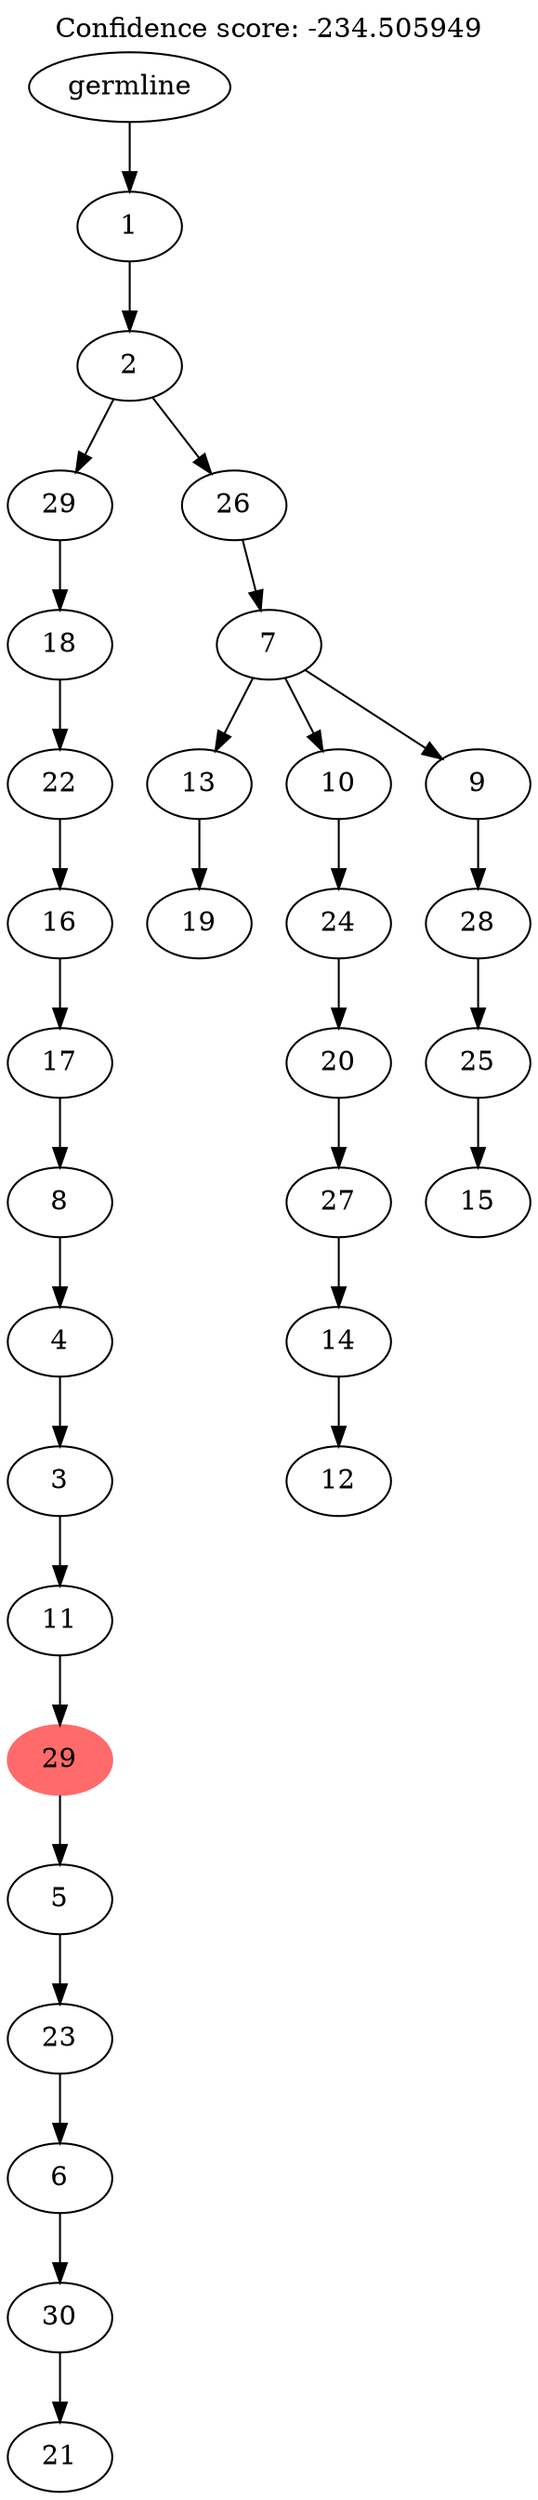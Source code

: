 digraph g {
	"30" -> "31";
	"31" [label="21"];
	"29" -> "30";
	"30" [label="30"];
	"28" -> "29";
	"29" [label="6"];
	"27" -> "28";
	"28" [label="23"];
	"26" -> "27";
	"27" [label="5"];
	"25" -> "26";
	"26" [color=indianred1, style=filled, label="29"];
	"24" -> "25";
	"25" [label="11"];
	"23" -> "24";
	"24" [label="3"];
	"22" -> "23";
	"23" [label="4"];
	"21" -> "22";
	"22" [label="8"];
	"20" -> "21";
	"21" [label="17"];
	"19" -> "20";
	"20" [label="16"];
	"18" -> "19";
	"19" [label="22"];
	"17" -> "18";
	"18" [label="18"];
	"15" -> "16";
	"16" [label="19"];
	"13" -> "14";
	"14" [label="12"];
	"12" -> "13";
	"13" [label="14"];
	"11" -> "12";
	"12" [label="27"];
	"10" -> "11";
	"11" [label="20"];
	"9" -> "10";
	"10" [label="24"];
	"7" -> "8";
	"8" [label="15"];
	"6" -> "7";
	"7" [label="25"];
	"5" -> "6";
	"6" [label="28"];
	"4" -> "5";
	"5" [label="9"];
	"4" -> "9";
	"9" [label="10"];
	"4" -> "15";
	"15" [label="13"];
	"3" -> "4";
	"4" [label="7"];
	"2" -> "3";
	"3" [label="26"];
	"2" -> "17";
	"17" [label="29"];
	"1" -> "2";
	"2" [label="2"];
	"0" -> "1";
	"1" [label="1"];
	"0" [label="germline"];
	labelloc="t";
	label="Confidence score: -234.505949";
}
